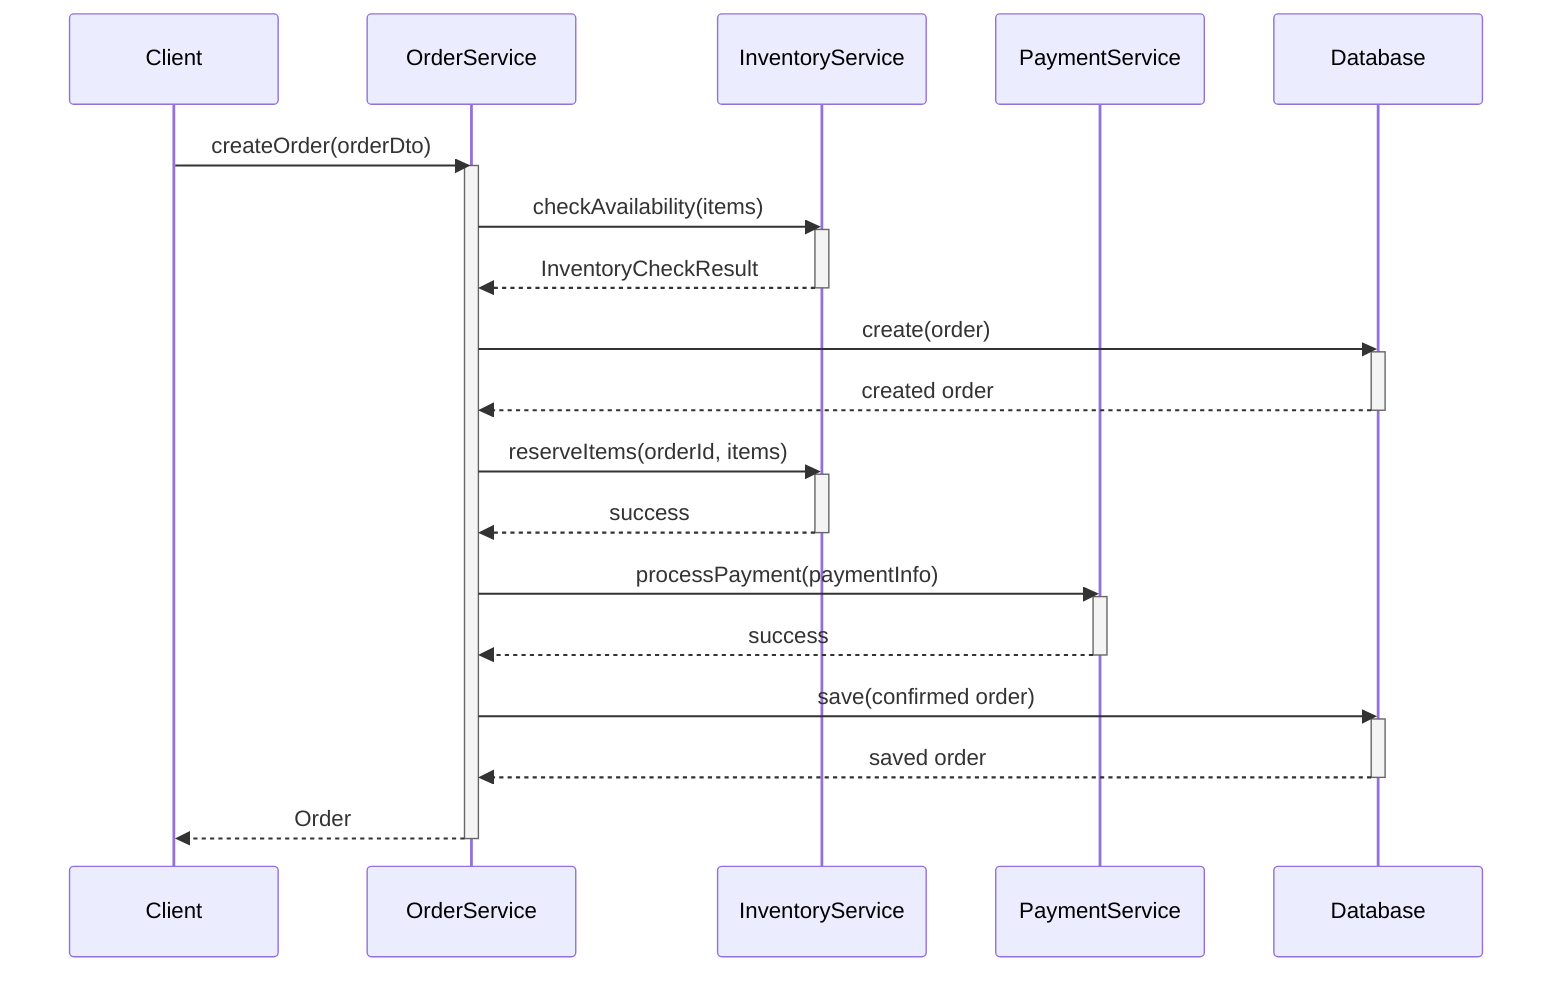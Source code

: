 sequenceDiagram
    participant C as Client
    participant OS as OrderService
    participant IS as InventoryService
    participant PS as PaymentService
    participant DB as Database

    C->>OS: createOrder(orderDto)
    activate OS
    
    OS->>IS: checkAvailability(items)
    activate IS
    IS-->>OS: InventoryCheckResult
    deactivate IS
    
    OS->>DB: create(order)
    activate DB
    DB-->>OS: created order
    deactivate DB
    
    OS->>IS: reserveItems(orderId, items)
    activate IS
    IS-->>OS: success
    deactivate IS
    
    OS->>PS: processPayment(paymentInfo)
    activate PS
    PS-->>OS: success
    deactivate PS
    
    OS->>DB: save(confirmed order)
    activate DB
    DB-->>OS: saved order
    deactivate DB
    
    OS-->>C: Order
    deactivate OS